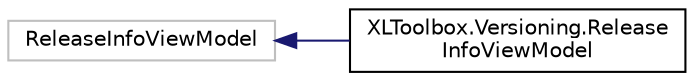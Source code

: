 digraph "Graphical Class Hierarchy"
{
  bgcolor="transparent";
  edge [fontname="Helvetica",fontsize="10",labelfontname="Helvetica",labelfontsize="10"];
  node [fontname="Helvetica",fontsize="10",shape=record];
  rankdir="LR";
  Node97 [label="ReleaseInfoViewModel",height=0.2,width=0.4,color="grey75"];
  Node97 -> Node0 [dir="back",color="midnightblue",fontsize="10",style="solid",fontname="Helvetica"];
  Node0 [label="XLToolbox.Versioning.Release\lInfoViewModel",height=0.2,width=0.4,color="black",URL="$classXLToolbox_1_1Versioning_1_1ReleaseInfoViewModel.html"];
}
